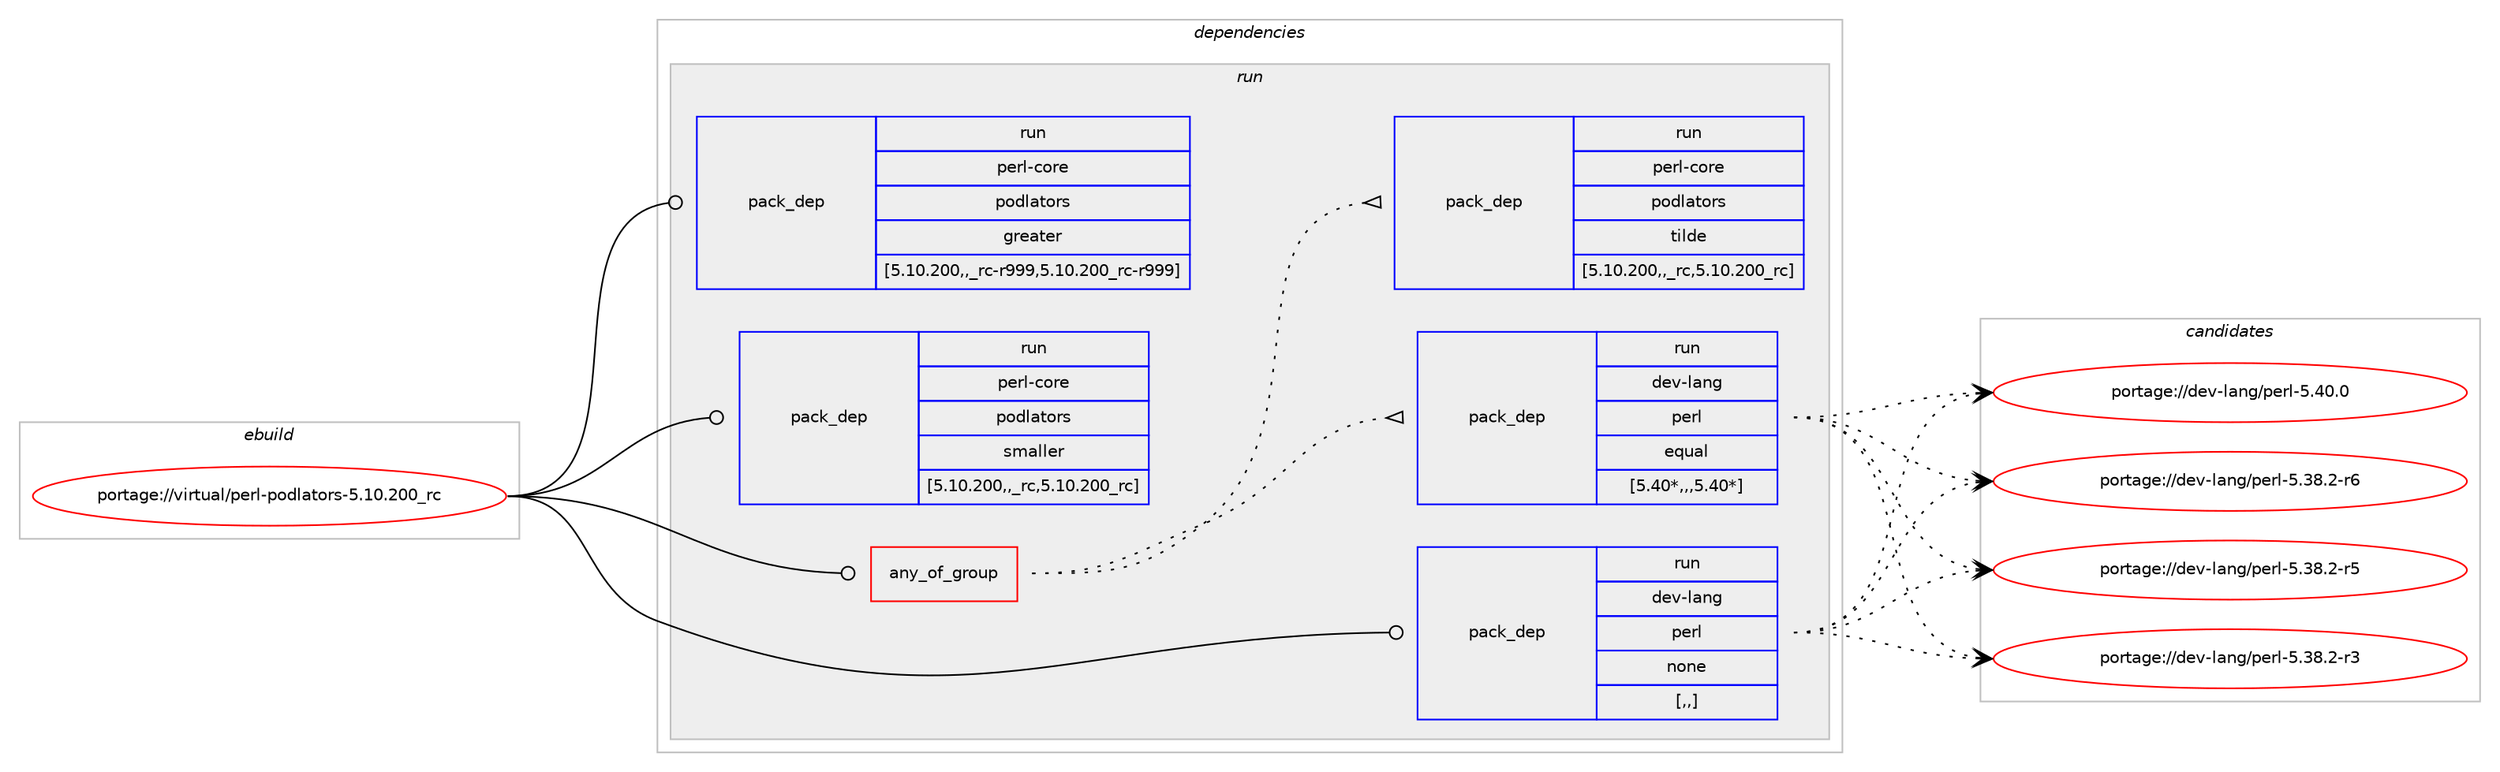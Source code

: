 digraph prolog {

# *************
# Graph options
# *************

newrank=true;
concentrate=true;
compound=true;
graph [rankdir=LR,fontname=Helvetica,fontsize=10,ranksep=1.5];#, ranksep=2.5, nodesep=0.2];
edge  [arrowhead=vee];
node  [fontname=Helvetica,fontsize=10];

# **********
# The ebuild
# **********

subgraph cluster_leftcol {
color=gray;
label=<<i>ebuild</i>>;
id [label="portage://virtual/perl-podlators-5.10.200_rc", color=red, width=4, href="../virtual/perl-podlators-5.10.200_rc.svg"];
}

# ****************
# The dependencies
# ****************

subgraph cluster_midcol {
color=gray;
label=<<i>dependencies</i>>;
subgraph cluster_compile {
fillcolor="#eeeeee";
style=filled;
label=<<i>compile</i>>;
}
subgraph cluster_compileandrun {
fillcolor="#eeeeee";
style=filled;
label=<<i>compile and run</i>>;
}
subgraph cluster_run {
fillcolor="#eeeeee";
style=filled;
label=<<i>run</i>>;
subgraph any245 {
dependency32139 [label=<<TABLE BORDER="0" CELLBORDER="1" CELLSPACING="0" CELLPADDING="4"><TR><TD CELLPADDING="10">any_of_group</TD></TR></TABLE>>, shape=none, color=red];subgraph pack20425 {
dependency32140 [label=<<TABLE BORDER="0" CELLBORDER="1" CELLSPACING="0" CELLPADDING="4" WIDTH="220"><TR><TD ROWSPAN="6" CELLPADDING="30">pack_dep</TD></TR><TR><TD WIDTH="110">run</TD></TR><TR><TD>dev-lang</TD></TR><TR><TD>perl</TD></TR><TR><TD>equal</TD></TR><TR><TD>[5.40*,,,5.40*]</TD></TR></TABLE>>, shape=none, color=blue];
}
dependency32139:e -> dependency32140:w [weight=20,style="dotted",arrowhead="oinv"];
subgraph pack20426 {
dependency32141 [label=<<TABLE BORDER="0" CELLBORDER="1" CELLSPACING="0" CELLPADDING="4" WIDTH="220"><TR><TD ROWSPAN="6" CELLPADDING="30">pack_dep</TD></TR><TR><TD WIDTH="110">run</TD></TR><TR><TD>perl-core</TD></TR><TR><TD>podlators</TD></TR><TR><TD>tilde</TD></TR><TR><TD>[5.10.200,,_rc,5.10.200_rc]</TD></TR></TABLE>>, shape=none, color=blue];
}
dependency32139:e -> dependency32141:w [weight=20,style="dotted",arrowhead="oinv"];
}
id:e -> dependency32139:w [weight=20,style="solid",arrowhead="odot"];
subgraph pack20427 {
dependency32142 [label=<<TABLE BORDER="0" CELLBORDER="1" CELLSPACING="0" CELLPADDING="4" WIDTH="220"><TR><TD ROWSPAN="6" CELLPADDING="30">pack_dep</TD></TR><TR><TD WIDTH="110">run</TD></TR><TR><TD>dev-lang</TD></TR><TR><TD>perl</TD></TR><TR><TD>none</TD></TR><TR><TD>[,,]</TD></TR></TABLE>>, shape=none, color=blue];
}
id:e -> dependency32142:w [weight=20,style="solid",arrowhead="odot"];
subgraph pack20428 {
dependency32143 [label=<<TABLE BORDER="0" CELLBORDER="1" CELLSPACING="0" CELLPADDING="4" WIDTH="220"><TR><TD ROWSPAN="6" CELLPADDING="30">pack_dep</TD></TR><TR><TD WIDTH="110">run</TD></TR><TR><TD>perl-core</TD></TR><TR><TD>podlators</TD></TR><TR><TD>greater</TD></TR><TR><TD>[5.10.200,,_rc-r999,5.10.200_rc-r999]</TD></TR></TABLE>>, shape=none, color=blue];
}
id:e -> dependency32143:w [weight=20,style="solid",arrowhead="odot"];
subgraph pack20429 {
dependency32144 [label=<<TABLE BORDER="0" CELLBORDER="1" CELLSPACING="0" CELLPADDING="4" WIDTH="220"><TR><TD ROWSPAN="6" CELLPADDING="30">pack_dep</TD></TR><TR><TD WIDTH="110">run</TD></TR><TR><TD>perl-core</TD></TR><TR><TD>podlators</TD></TR><TR><TD>smaller</TD></TR><TR><TD>[5.10.200,,_rc,5.10.200_rc]</TD></TR></TABLE>>, shape=none, color=blue];
}
id:e -> dependency32144:w [weight=20,style="solid",arrowhead="odot"];
}
}

# **************
# The candidates
# **************

subgraph cluster_choices {
rank=same;
color=gray;
label=<<i>candidates</i>>;

subgraph choice20425 {
color=black;
nodesep=1;
choice10010111845108971101034711210111410845534652484648 [label="portage://dev-lang/perl-5.40.0", color=red, width=4,href="../dev-lang/perl-5.40.0.svg"];
choice100101118451089711010347112101114108455346515646504511454 [label="portage://dev-lang/perl-5.38.2-r6", color=red, width=4,href="../dev-lang/perl-5.38.2-r6.svg"];
choice100101118451089711010347112101114108455346515646504511453 [label="portage://dev-lang/perl-5.38.2-r5", color=red, width=4,href="../dev-lang/perl-5.38.2-r5.svg"];
choice100101118451089711010347112101114108455346515646504511451 [label="portage://dev-lang/perl-5.38.2-r3", color=red, width=4,href="../dev-lang/perl-5.38.2-r3.svg"];
dependency32140:e -> choice10010111845108971101034711210111410845534652484648:w [style=dotted,weight="100"];
dependency32140:e -> choice100101118451089711010347112101114108455346515646504511454:w [style=dotted,weight="100"];
dependency32140:e -> choice100101118451089711010347112101114108455346515646504511453:w [style=dotted,weight="100"];
dependency32140:e -> choice100101118451089711010347112101114108455346515646504511451:w [style=dotted,weight="100"];
}
subgraph choice20426 {
color=black;
nodesep=1;
}
subgraph choice20427 {
color=black;
nodesep=1;
choice10010111845108971101034711210111410845534652484648 [label="portage://dev-lang/perl-5.40.0", color=red, width=4,href="../dev-lang/perl-5.40.0.svg"];
choice100101118451089711010347112101114108455346515646504511454 [label="portage://dev-lang/perl-5.38.2-r6", color=red, width=4,href="../dev-lang/perl-5.38.2-r6.svg"];
choice100101118451089711010347112101114108455346515646504511453 [label="portage://dev-lang/perl-5.38.2-r5", color=red, width=4,href="../dev-lang/perl-5.38.2-r5.svg"];
choice100101118451089711010347112101114108455346515646504511451 [label="portage://dev-lang/perl-5.38.2-r3", color=red, width=4,href="../dev-lang/perl-5.38.2-r3.svg"];
dependency32142:e -> choice10010111845108971101034711210111410845534652484648:w [style=dotted,weight="100"];
dependency32142:e -> choice100101118451089711010347112101114108455346515646504511454:w [style=dotted,weight="100"];
dependency32142:e -> choice100101118451089711010347112101114108455346515646504511453:w [style=dotted,weight="100"];
dependency32142:e -> choice100101118451089711010347112101114108455346515646504511451:w [style=dotted,weight="100"];
}
subgraph choice20428 {
color=black;
nodesep=1;
}
subgraph choice20429 {
color=black;
nodesep=1;
}
}

}
